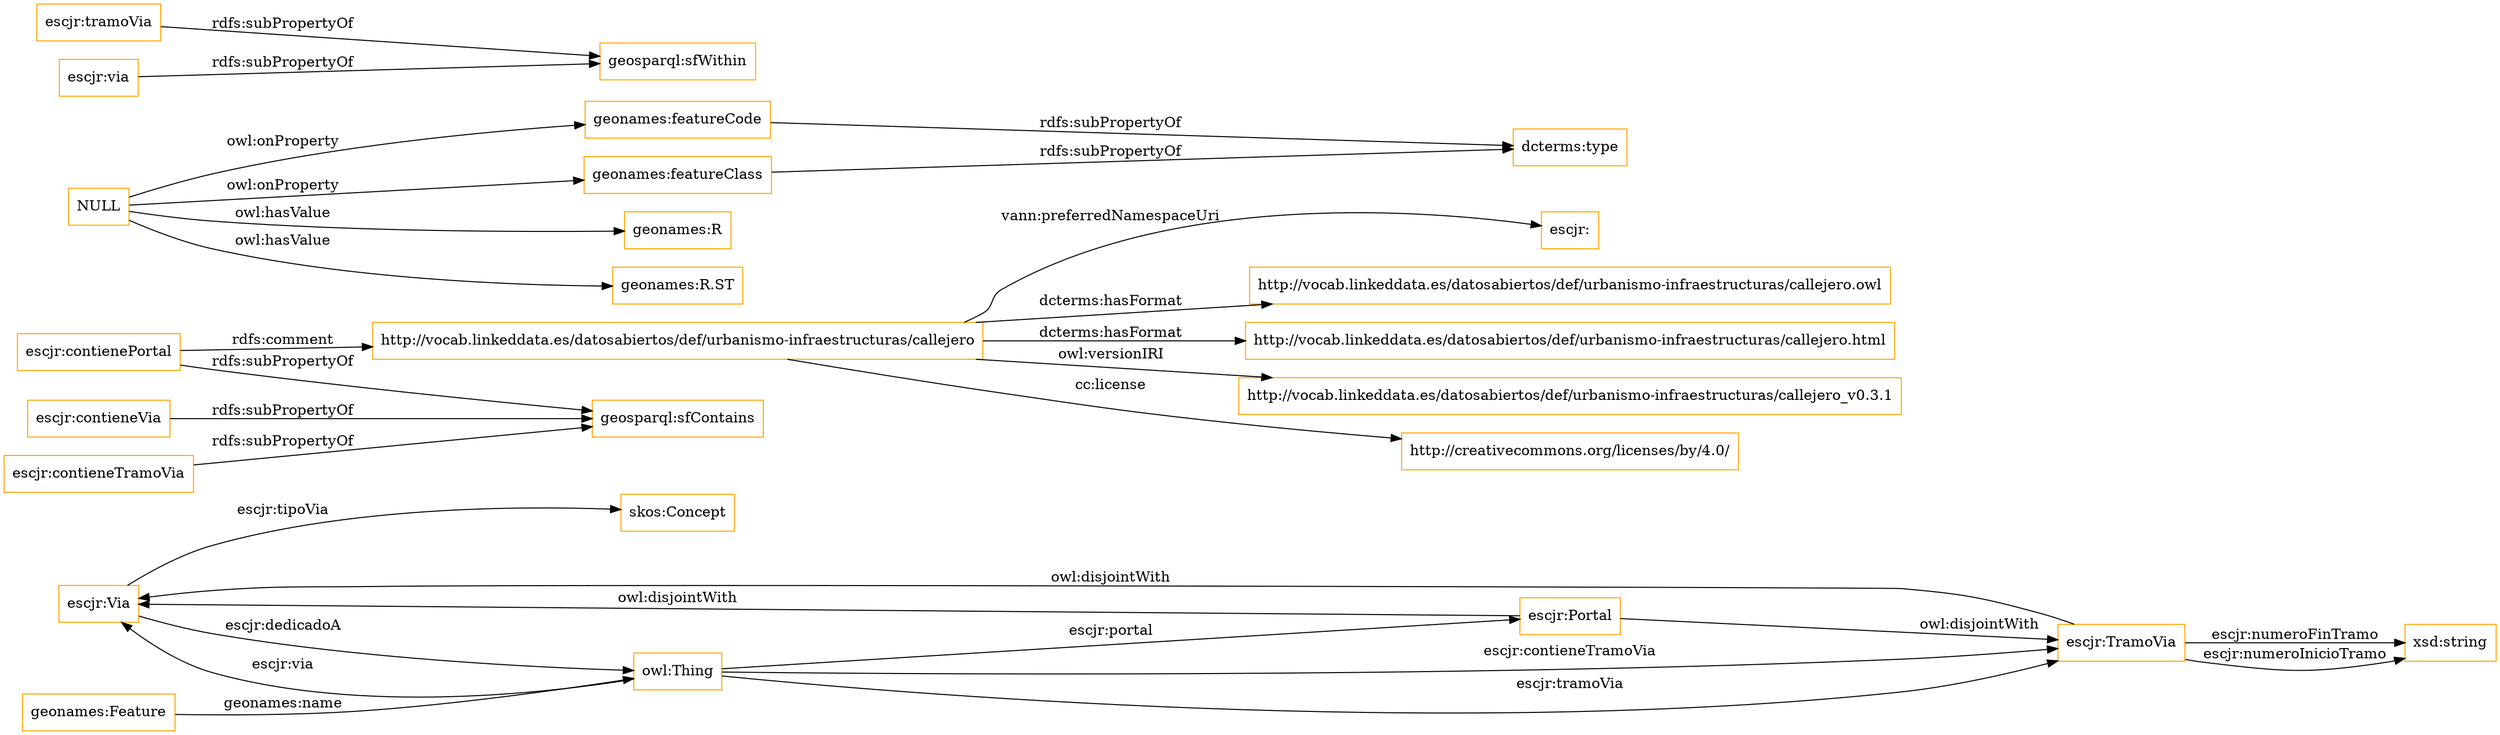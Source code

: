 digraph ar2dtool_diagram { 
rankdir=LR;
size="1501"
node [shape = rectangle, color="orange"]; "skos:Concept" "geonames:Feature" "escjr:Via" "escjr:TramoVia" "escjr:Portal" ; /*classes style*/
	"escjr:contienePortal" -> "http://vocab.linkeddata.es/datosabiertos/def/urbanismo-infraestructuras/callejero" [ label = "rdfs:comment" ];
	"escjr:contienePortal" -> "geosparql:sfContains" [ label = "rdfs:subPropertyOf" ];
	"http://vocab.linkeddata.es/datosabiertos/def/urbanismo-infraestructuras/callejero" -> "escjr:" [ label = "vann:preferredNamespaceUri" ];
	"http://vocab.linkeddata.es/datosabiertos/def/urbanismo-infraestructuras/callejero" -> "http://vocab.linkeddata.es/datosabiertos/def/urbanismo-infraestructuras/callejero.owl" [ label = "dcterms:hasFormat" ];
	"http://vocab.linkeddata.es/datosabiertos/def/urbanismo-infraestructuras/callejero" -> "http://vocab.linkeddata.es/datosabiertos/def/urbanismo-infraestructuras/callejero.html" [ label = "dcterms:hasFormat" ];
	"http://vocab.linkeddata.es/datosabiertos/def/urbanismo-infraestructuras/callejero" -> "http://vocab.linkeddata.es/datosabiertos/def/urbanismo-infraestructuras/callejero_v0.3.1" [ label = "owl:versionIRI" ];
	"http://vocab.linkeddata.es/datosabiertos/def/urbanismo-infraestructuras/callejero" -> "http://creativecommons.org/licenses/by/4.0/" [ label = "cc:license" ];
	"escjr:Portal" -> "escjr:Via" [ label = "owl:disjointWith" ];
	"escjr:Portal" -> "escjr:TramoVia" [ label = "owl:disjointWith" ];
	"escjr:TramoVia" -> "escjr:Via" [ label = "owl:disjointWith" ];
	"geonames:featureCode" -> "dcterms:type" [ label = "rdfs:subPropertyOf" ];
	"escjr:contieneVia" -> "geosparql:sfContains" [ label = "rdfs:subPropertyOf" ];
	"geonames:featureClass" -> "dcterms:type" [ label = "rdfs:subPropertyOf" ];
	"escjr:tramoVia" -> "geosparql:sfWithin" [ label = "rdfs:subPropertyOf" ];
	"escjr:via" -> "geosparql:sfWithin" [ label = "rdfs:subPropertyOf" ];
	"escjr:contieneTramoVia" -> "geosparql:sfContains" [ label = "rdfs:subPropertyOf" ];
	"NULL" -> "geonames:R" [ label = "owl:hasValue" ];
	"NULL" -> "geonames:featureClass" [ label = "owl:onProperty" ];
	"NULL" -> "geonames:R.ST" [ label = "owl:hasValue" ];
	"NULL" -> "geonames:featureCode" [ label = "owl:onProperty" ];
	"escjr:TramoVia" -> "xsd:string" [ label = "escjr:numeroFinTramo" ];
	"owl:Thing" -> "escjr:TramoVia" [ label = "escjr:contieneTramoVia" ];
	"escjr:TramoVia" -> "xsd:string" [ label = "escjr:numeroInicioTramo" ];
	"geonames:Feature" -> "owl:Thing" [ label = "geonames:name" ];
	"escjr:Via" -> "skos:Concept" [ label = "escjr:tipoVia" ];
	"owl:Thing" -> "escjr:Via" [ label = "escjr:via" ];
	"owl:Thing" -> "escjr:Portal" [ label = "escjr:portal" ];
	"owl:Thing" -> "escjr:TramoVia" [ label = "escjr:tramoVia" ];
	"escjr:Via" -> "owl:Thing" [ label = "escjr:dedicadoA" ];

}
